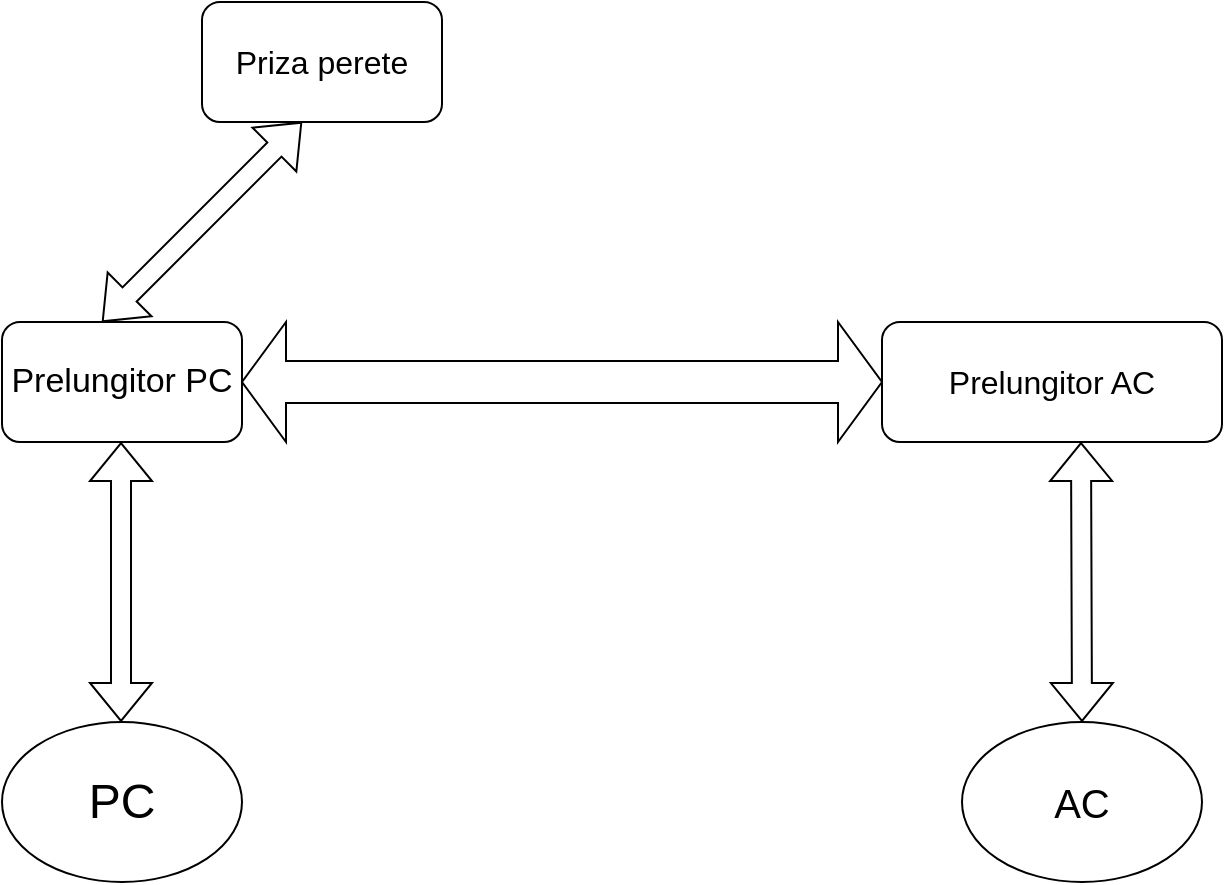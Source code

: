 <mxfile version="24.7.1" type="github">
  <diagram name="Page-1" id="lMpovr1ZW-8dUclahfzU">
    <mxGraphModel dx="2074" dy="1106" grid="1" gridSize="10" guides="1" tooltips="1" connect="1" arrows="1" fold="1" page="1" pageScale="1" pageWidth="850" pageHeight="1100" math="0" shadow="0">
      <root>
        <mxCell id="0" />
        <mxCell id="1" parent="0" />
        <mxCell id="KaycqL6whVfcNd-fFv4y-3" value="&lt;font style=&quot;font-size: 16px;&quot;&gt;Priza perete&lt;/font&gt;" style="rounded=1;whiteSpace=wrap;html=1;" vertex="1" parent="1">
          <mxGeometry x="140" y="110" width="120" height="60" as="geometry" />
        </mxCell>
        <mxCell id="KaycqL6whVfcNd-fFv4y-5" value="" style="shape=flexArrow;endArrow=classic;startArrow=classic;html=1;rounded=0;" edge="1" parent="1">
          <mxGeometry width="100" height="100" relative="1" as="geometry">
            <mxPoint x="90" y="270" as="sourcePoint" />
            <mxPoint x="190" y="170" as="targetPoint" />
          </mxGeometry>
        </mxCell>
        <mxCell id="KaycqL6whVfcNd-fFv4y-8" value="&lt;font style=&quot;font-size: 17px;&quot;&gt;Prelungitor PC&lt;/font&gt;" style="rounded=1;whiteSpace=wrap;html=1;" vertex="1" parent="1">
          <mxGeometry x="40" y="270" width="120" height="60" as="geometry" />
        </mxCell>
        <mxCell id="KaycqL6whVfcNd-fFv4y-9" value="" style="html=1;shadow=0;dashed=0;align=center;verticalAlign=middle;shape=mxgraph.arrows2.twoWayArrow;dy=0.65;dx=22;" vertex="1" parent="1">
          <mxGeometry x="160" y="270" width="320" height="60" as="geometry" />
        </mxCell>
        <mxCell id="KaycqL6whVfcNd-fFv4y-10" value="&lt;font style=&quot;font-size: 16px;&quot;&gt;Prelungitor AC&lt;/font&gt;" style="rounded=1;whiteSpace=wrap;html=1;" vertex="1" parent="1">
          <mxGeometry x="480" y="270" width="170" height="60" as="geometry" />
        </mxCell>
        <mxCell id="KaycqL6whVfcNd-fFv4y-15" value="" style="shape=flexArrow;endArrow=classic;startArrow=classic;html=1;rounded=0;" edge="1" parent="1">
          <mxGeometry width="100" height="100" relative="1" as="geometry">
            <mxPoint x="99.5" y="470" as="sourcePoint" />
            <mxPoint x="99.5" y="330" as="targetPoint" />
          </mxGeometry>
        </mxCell>
        <mxCell id="KaycqL6whVfcNd-fFv4y-17" value="&lt;font style=&quot;font-size: 24px;&quot;&gt;PC&lt;/font&gt;" style="ellipse;whiteSpace=wrap;html=1;" vertex="1" parent="1">
          <mxGeometry x="40" y="470" width="120" height="80" as="geometry" />
        </mxCell>
        <mxCell id="KaycqL6whVfcNd-fFv4y-18" value="&lt;font style=&quot;font-size: 20px;&quot;&gt;AC&lt;/font&gt;" style="ellipse;whiteSpace=wrap;html=1;" vertex="1" parent="1">
          <mxGeometry x="520" y="470" width="120" height="80" as="geometry" />
        </mxCell>
        <mxCell id="KaycqL6whVfcNd-fFv4y-19" value="" style="shape=flexArrow;endArrow=classic;startArrow=classic;html=1;rounded=0;exitX=0.5;exitY=0;exitDx=0;exitDy=0;" edge="1" parent="1" source="KaycqL6whVfcNd-fFv4y-18">
          <mxGeometry width="100" height="100" relative="1" as="geometry">
            <mxPoint x="579.5" y="450" as="sourcePoint" />
            <mxPoint x="579.5" y="330" as="targetPoint" />
          </mxGeometry>
        </mxCell>
      </root>
    </mxGraphModel>
  </diagram>
</mxfile>
